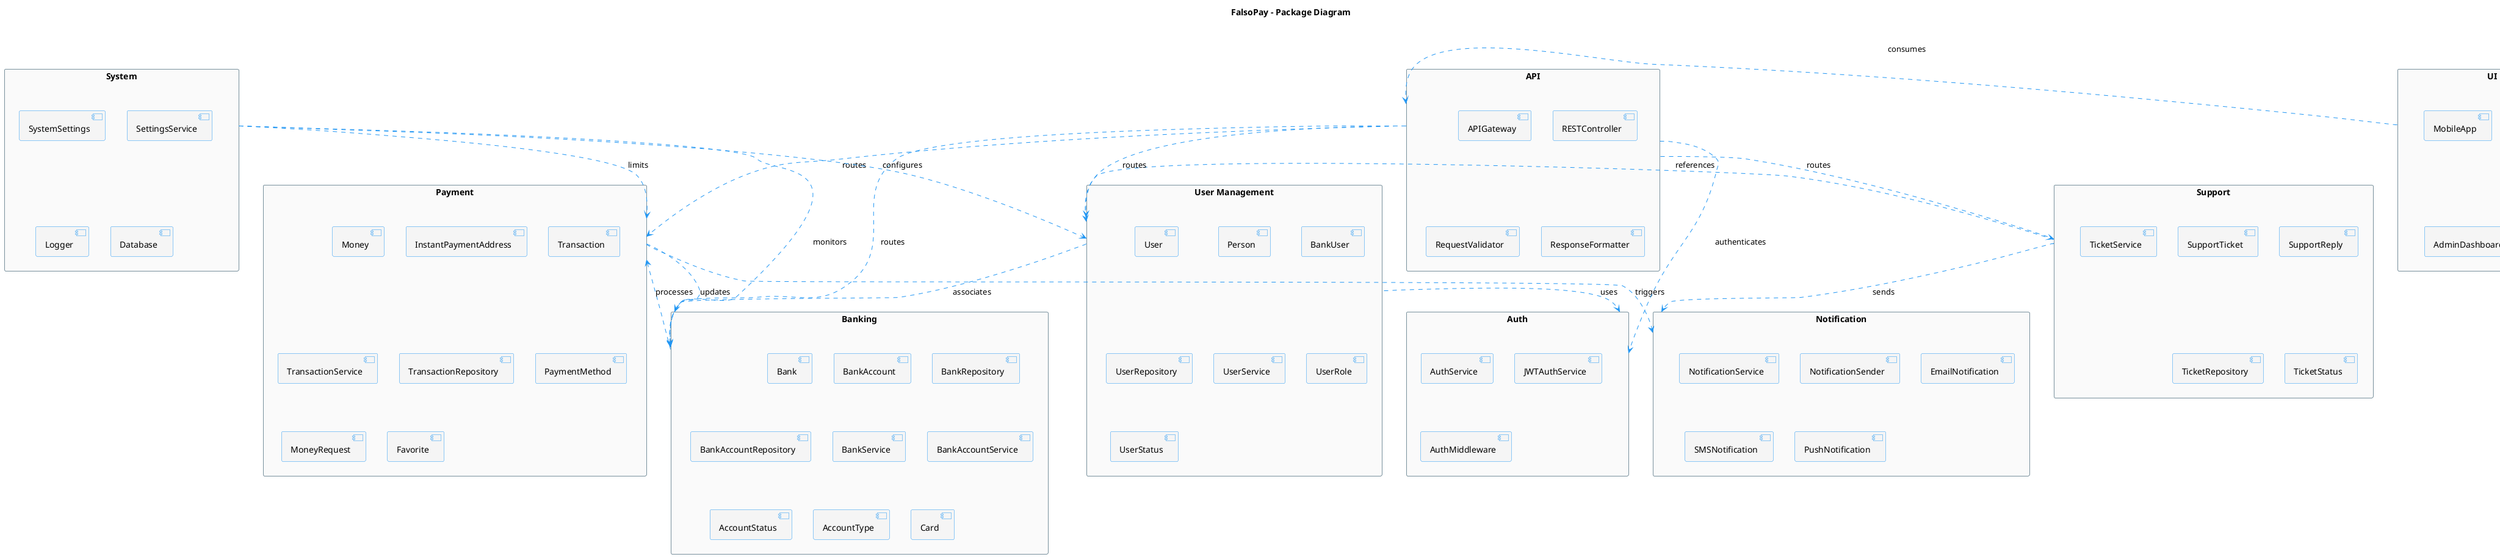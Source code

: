 @startuml FalsoPay_Package_Diagram

' Styling
skinparam packageStyle rectangle
skinparam packageBackgroundColor #FAFAFA
skinparam packageBorderColor #78909C
skinparam arrowColor #2196F3
skinparam componentBackgroundColor #f5f5f5
skinparam componentBorderColor #2196F3
skinparam stereotypeCBackgroundColor #a3e4d7

title FalsoPay - Package Diagram

' Main Packages
package "User Management" {
    component "User" as User
    component "Person" as Person
    component "BankUser" as BankUser
    component "UserRepository" as UserRepo
    component "UserService" as UserService
    component "UserRole" as UserRole
    component "UserStatus" as UserStatus
}

package "Auth" {
    component "AuthService" as AuthService
    component "JWTAuthService" as JWTAuth
    component "AuthMiddleware" as AuthMiddleware
}

package "Banking" {
    component "Bank" as Bank
    component "BankAccount" as BankAccount
    component "BankRepository" as BankRepo
    component "BankAccountRepository" as BankAccRepo
    component "BankService" as BankService
    component "BankAccountService" as BankAccService
    component "AccountStatus" as AccStatus
    component "AccountType" as AccType
    component "Card" as Card
}

package "Payment" {
    component "Money" as Money
    component "InstantPaymentAddress" as IPA
    component "Transaction" as Transaction
    component "TransactionService" as TransService
    component "TransactionRepository" as TransRepo
    component "PaymentMethod" as PayMethod
    component "MoneyRequest" as MoneyRequest
    component "Favorite" as Favorite
}

package "Support" {
    component "SupportTicket" as Ticket
    component "SupportReply" as Reply
    component "TicketService" as TicketService
    component "TicketRepository" as TicketRepo
    component "TicketStatus" as TicketStatus
}

package "Notification" {
    component "NotificationService" as NotifService
    component "NotificationSender" as NotifSender
    component "EmailNotification" as EmailNotif
    component "SMSNotification" as SMSNotif
    component "PushNotification" as PushNotif
}

package "System" {
    component "SystemSettings" as Settings
    component "SettingsService" as SettingsService
    component "Logger" as Logger
    component "Database" as DB
}

package "UI" {

    component "MobileApp" as MobileApp
    component "WebApp" as WebApp
    component "AdminDashboard" as AdminDash
}

package "API" {
    component "APIGateway" as Gateway
    component "RESTController" as REST
    component "RequestValidator" as Validator
    component "ResponseFormatter" as Formatter
}

' Package Dependencies
"User Management" ..> "Auth" : uses
"User Management" ..> "Banking" : associates
"Banking" ..> "Payment" : processes
"Payment" ..> "Banking" : updates
"Payment" ..> "Notification" : triggers
"Support" ..> "User Management" : references
"Support" ..> "Notification" : sends
"API" ..> "User Management" : routes
"API" ..> "Auth" : authenticates
"API" ..> "Banking" : routes
"API" ..> "Payment" : routes
"API" ..> "Support" : routes
"UI" ..> "API" : consumes
"System" ..> "User Management" : configures
"System" ..> "Banking" : monitors
"System" ..> "Payment" : limits

@enduml
